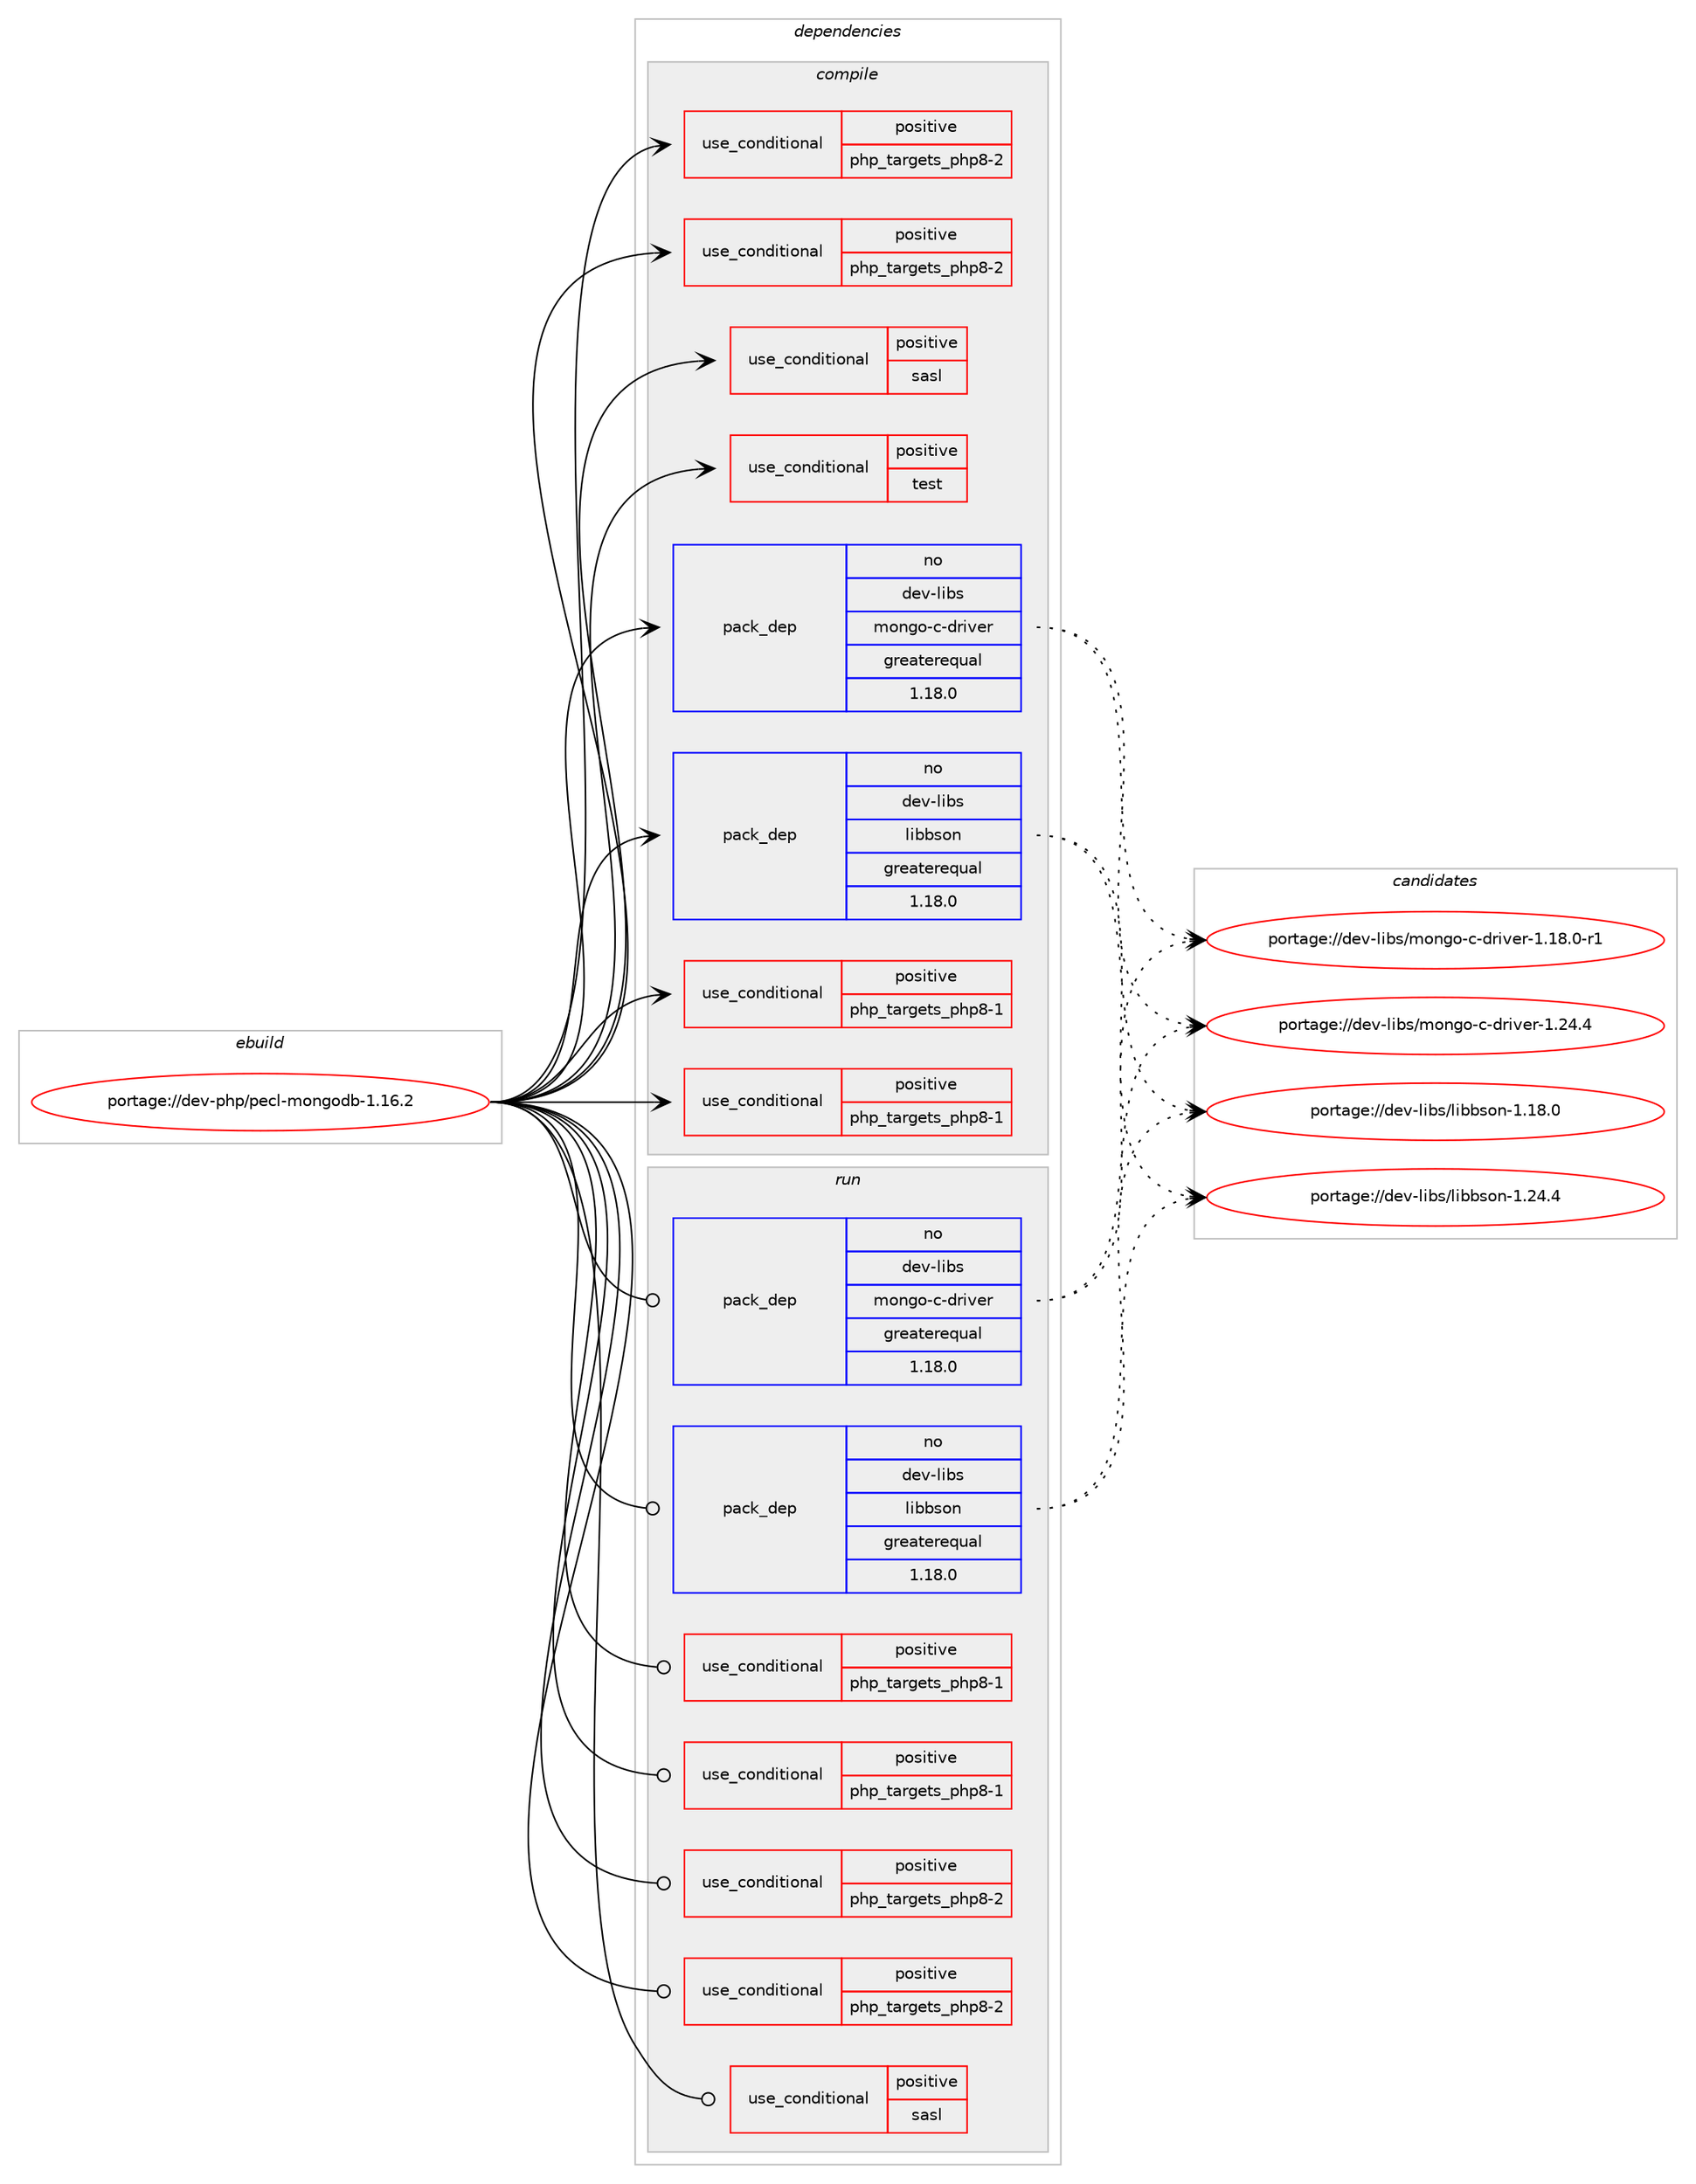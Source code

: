digraph prolog {

# *************
# Graph options
# *************

newrank=true;
concentrate=true;
compound=true;
graph [rankdir=LR,fontname=Helvetica,fontsize=10,ranksep=1.5];#, ranksep=2.5, nodesep=0.2];
edge  [arrowhead=vee];
node  [fontname=Helvetica,fontsize=10];

# **********
# The ebuild
# **********

subgraph cluster_leftcol {
color=gray;
rank=same;
label=<<i>ebuild</i>>;
id [label="portage://dev-php/pecl-mongodb-1.16.2", color=red, width=4, href="../dev-php/pecl-mongodb-1.16.2.svg"];
}

# ****************
# The dependencies
# ****************

subgraph cluster_midcol {
color=gray;
label=<<i>dependencies</i>>;
subgraph cluster_compile {
fillcolor="#eeeeee";
style=filled;
label=<<i>compile</i>>;
subgraph cond29389 {
dependency70338 [label=<<TABLE BORDER="0" CELLBORDER="1" CELLSPACING="0" CELLPADDING="4"><TR><TD ROWSPAN="3" CELLPADDING="10">use_conditional</TD></TR><TR><TD>positive</TD></TR><TR><TD>php_targets_php8-1</TD></TR></TABLE>>, shape=none, color=red];
# *** BEGIN UNKNOWN DEPENDENCY TYPE (TODO) ***
# dependency70338 -> package_dependency(portage://dev-php/pecl-mongodb-1.16.2,install,no,dev-lang,php,none,[,,],[slot(8.1)],[])
# *** END UNKNOWN DEPENDENCY TYPE (TODO) ***

}
id:e -> dependency70338:w [weight=20,style="solid",arrowhead="vee"];
subgraph cond29390 {
dependency70339 [label=<<TABLE BORDER="0" CELLBORDER="1" CELLSPACING="0" CELLPADDING="4"><TR><TD ROWSPAN="3" CELLPADDING="10">use_conditional</TD></TR><TR><TD>positive</TD></TR><TR><TD>php_targets_php8-1</TD></TR></TABLE>>, shape=none, color=red];
# *** BEGIN UNKNOWN DEPENDENCY TYPE (TODO) ***
# dependency70339 -> package_dependency(portage://dev-php/pecl-mongodb-1.16.2,install,no,dev-lang,php,none,[,,],[slot(8.1)],[use(enable(ssl),none),use(enable(zlib),none)])
# *** END UNKNOWN DEPENDENCY TYPE (TODO) ***

}
id:e -> dependency70339:w [weight=20,style="solid",arrowhead="vee"];
subgraph cond29391 {
dependency70340 [label=<<TABLE BORDER="0" CELLBORDER="1" CELLSPACING="0" CELLPADDING="4"><TR><TD ROWSPAN="3" CELLPADDING="10">use_conditional</TD></TR><TR><TD>positive</TD></TR><TR><TD>php_targets_php8-2</TD></TR></TABLE>>, shape=none, color=red];
# *** BEGIN UNKNOWN DEPENDENCY TYPE (TODO) ***
# dependency70340 -> package_dependency(portage://dev-php/pecl-mongodb-1.16.2,install,no,dev-lang,php,none,[,,],[slot(8.2)],[])
# *** END UNKNOWN DEPENDENCY TYPE (TODO) ***

}
id:e -> dependency70340:w [weight=20,style="solid",arrowhead="vee"];
subgraph cond29392 {
dependency70341 [label=<<TABLE BORDER="0" CELLBORDER="1" CELLSPACING="0" CELLPADDING="4"><TR><TD ROWSPAN="3" CELLPADDING="10">use_conditional</TD></TR><TR><TD>positive</TD></TR><TR><TD>php_targets_php8-2</TD></TR></TABLE>>, shape=none, color=red];
# *** BEGIN UNKNOWN DEPENDENCY TYPE (TODO) ***
# dependency70341 -> package_dependency(portage://dev-php/pecl-mongodb-1.16.2,install,no,dev-lang,php,none,[,,],[slot(8.2)],[use(enable(ssl),none),use(enable(zlib),none)])
# *** END UNKNOWN DEPENDENCY TYPE (TODO) ***

}
id:e -> dependency70341:w [weight=20,style="solid",arrowhead="vee"];
subgraph cond29393 {
dependency70342 [label=<<TABLE BORDER="0" CELLBORDER="1" CELLSPACING="0" CELLPADDING="4"><TR><TD ROWSPAN="3" CELLPADDING="10">use_conditional</TD></TR><TR><TD>positive</TD></TR><TR><TD>sasl</TD></TR></TABLE>>, shape=none, color=red];
# *** BEGIN UNKNOWN DEPENDENCY TYPE (TODO) ***
# dependency70342 -> package_dependency(portage://dev-php/pecl-mongodb-1.16.2,install,no,dev-libs,cyrus-sasl,none,[,,],[],[])
# *** END UNKNOWN DEPENDENCY TYPE (TODO) ***

}
id:e -> dependency70342:w [weight=20,style="solid",arrowhead="vee"];
subgraph cond29394 {
dependency70343 [label=<<TABLE BORDER="0" CELLBORDER="1" CELLSPACING="0" CELLPADDING="4"><TR><TD ROWSPAN="3" CELLPADDING="10">use_conditional</TD></TR><TR><TD>positive</TD></TR><TR><TD>test</TD></TR></TABLE>>, shape=none, color=red];
# *** BEGIN UNKNOWN DEPENDENCY TYPE (TODO) ***
# dependency70343 -> package_dependency(portage://dev-php/pecl-mongodb-1.16.2,install,no,dev-db,mongodb,none,[,,],[],[])
# *** END UNKNOWN DEPENDENCY TYPE (TODO) ***

}
id:e -> dependency70343:w [weight=20,style="solid",arrowhead="vee"];
subgraph pack39743 {
dependency70344 [label=<<TABLE BORDER="0" CELLBORDER="1" CELLSPACING="0" CELLPADDING="4" WIDTH="220"><TR><TD ROWSPAN="6" CELLPADDING="30">pack_dep</TD></TR><TR><TD WIDTH="110">no</TD></TR><TR><TD>dev-libs</TD></TR><TR><TD>libbson</TD></TR><TR><TD>greaterequal</TD></TR><TR><TD>1.18.0</TD></TR></TABLE>>, shape=none, color=blue];
}
id:e -> dependency70344:w [weight=20,style="solid",arrowhead="vee"];
subgraph pack39744 {
dependency70345 [label=<<TABLE BORDER="0" CELLBORDER="1" CELLSPACING="0" CELLPADDING="4" WIDTH="220"><TR><TD ROWSPAN="6" CELLPADDING="30">pack_dep</TD></TR><TR><TD WIDTH="110">no</TD></TR><TR><TD>dev-libs</TD></TR><TR><TD>mongo-c-driver</TD></TR><TR><TD>greaterequal</TD></TR><TR><TD>1.18.0</TD></TR></TABLE>>, shape=none, color=blue];
}
id:e -> dependency70345:w [weight=20,style="solid",arrowhead="vee"];
# *** BEGIN UNKNOWN DEPENDENCY TYPE (TODO) ***
# id -> package_dependency(portage://dev-php/pecl-mongodb-1.16.2,install,no,dev-libs,openssl,none,[,,],any_same_slot,[])
# *** END UNKNOWN DEPENDENCY TYPE (TODO) ***

}
subgraph cluster_compileandrun {
fillcolor="#eeeeee";
style=filled;
label=<<i>compile and run</i>>;
}
subgraph cluster_run {
fillcolor="#eeeeee";
style=filled;
label=<<i>run</i>>;
subgraph cond29395 {
dependency70346 [label=<<TABLE BORDER="0" CELLBORDER="1" CELLSPACING="0" CELLPADDING="4"><TR><TD ROWSPAN="3" CELLPADDING="10">use_conditional</TD></TR><TR><TD>positive</TD></TR><TR><TD>php_targets_php8-1</TD></TR></TABLE>>, shape=none, color=red];
# *** BEGIN UNKNOWN DEPENDENCY TYPE (TODO) ***
# dependency70346 -> package_dependency(portage://dev-php/pecl-mongodb-1.16.2,run,no,dev-lang,php,none,[,,],[slot(8.1)],[])
# *** END UNKNOWN DEPENDENCY TYPE (TODO) ***

}
id:e -> dependency70346:w [weight=20,style="solid",arrowhead="odot"];
subgraph cond29396 {
dependency70347 [label=<<TABLE BORDER="0" CELLBORDER="1" CELLSPACING="0" CELLPADDING="4"><TR><TD ROWSPAN="3" CELLPADDING="10">use_conditional</TD></TR><TR><TD>positive</TD></TR><TR><TD>php_targets_php8-1</TD></TR></TABLE>>, shape=none, color=red];
# *** BEGIN UNKNOWN DEPENDENCY TYPE (TODO) ***
# dependency70347 -> package_dependency(portage://dev-php/pecl-mongodb-1.16.2,run,no,dev-lang,php,none,[,,],[slot(8.1)],[use(enable(ssl),none),use(enable(zlib),none)])
# *** END UNKNOWN DEPENDENCY TYPE (TODO) ***

}
id:e -> dependency70347:w [weight=20,style="solid",arrowhead="odot"];
subgraph cond29397 {
dependency70348 [label=<<TABLE BORDER="0" CELLBORDER="1" CELLSPACING="0" CELLPADDING="4"><TR><TD ROWSPAN="3" CELLPADDING="10">use_conditional</TD></TR><TR><TD>positive</TD></TR><TR><TD>php_targets_php8-2</TD></TR></TABLE>>, shape=none, color=red];
# *** BEGIN UNKNOWN DEPENDENCY TYPE (TODO) ***
# dependency70348 -> package_dependency(portage://dev-php/pecl-mongodb-1.16.2,run,no,dev-lang,php,none,[,,],[slot(8.2)],[])
# *** END UNKNOWN DEPENDENCY TYPE (TODO) ***

}
id:e -> dependency70348:w [weight=20,style="solid",arrowhead="odot"];
subgraph cond29398 {
dependency70349 [label=<<TABLE BORDER="0" CELLBORDER="1" CELLSPACING="0" CELLPADDING="4"><TR><TD ROWSPAN="3" CELLPADDING="10">use_conditional</TD></TR><TR><TD>positive</TD></TR><TR><TD>php_targets_php8-2</TD></TR></TABLE>>, shape=none, color=red];
# *** BEGIN UNKNOWN DEPENDENCY TYPE (TODO) ***
# dependency70349 -> package_dependency(portage://dev-php/pecl-mongodb-1.16.2,run,no,dev-lang,php,none,[,,],[slot(8.2)],[use(enable(ssl),none),use(enable(zlib),none)])
# *** END UNKNOWN DEPENDENCY TYPE (TODO) ***

}
id:e -> dependency70349:w [weight=20,style="solid",arrowhead="odot"];
subgraph cond29399 {
dependency70350 [label=<<TABLE BORDER="0" CELLBORDER="1" CELLSPACING="0" CELLPADDING="4"><TR><TD ROWSPAN="3" CELLPADDING="10">use_conditional</TD></TR><TR><TD>positive</TD></TR><TR><TD>sasl</TD></TR></TABLE>>, shape=none, color=red];
# *** BEGIN UNKNOWN DEPENDENCY TYPE (TODO) ***
# dependency70350 -> package_dependency(portage://dev-php/pecl-mongodb-1.16.2,run,no,dev-libs,cyrus-sasl,none,[,,],[],[])
# *** END UNKNOWN DEPENDENCY TYPE (TODO) ***

}
id:e -> dependency70350:w [weight=20,style="solid",arrowhead="odot"];
subgraph pack39745 {
dependency70351 [label=<<TABLE BORDER="0" CELLBORDER="1" CELLSPACING="0" CELLPADDING="4" WIDTH="220"><TR><TD ROWSPAN="6" CELLPADDING="30">pack_dep</TD></TR><TR><TD WIDTH="110">no</TD></TR><TR><TD>dev-libs</TD></TR><TR><TD>libbson</TD></TR><TR><TD>greaterequal</TD></TR><TR><TD>1.18.0</TD></TR></TABLE>>, shape=none, color=blue];
}
id:e -> dependency70351:w [weight=20,style="solid",arrowhead="odot"];
subgraph pack39746 {
dependency70352 [label=<<TABLE BORDER="0" CELLBORDER="1" CELLSPACING="0" CELLPADDING="4" WIDTH="220"><TR><TD ROWSPAN="6" CELLPADDING="30">pack_dep</TD></TR><TR><TD WIDTH="110">no</TD></TR><TR><TD>dev-libs</TD></TR><TR><TD>mongo-c-driver</TD></TR><TR><TD>greaterequal</TD></TR><TR><TD>1.18.0</TD></TR></TABLE>>, shape=none, color=blue];
}
id:e -> dependency70352:w [weight=20,style="solid",arrowhead="odot"];
# *** BEGIN UNKNOWN DEPENDENCY TYPE (TODO) ***
# id -> package_dependency(portage://dev-php/pecl-mongodb-1.16.2,run,no,dev-libs,openssl,none,[,,],any_same_slot,[])
# *** END UNKNOWN DEPENDENCY TYPE (TODO) ***

}
}

# **************
# The candidates
# **************

subgraph cluster_choices {
rank=same;
color=gray;
label=<<i>candidates</i>>;

subgraph choice39743 {
color=black;
nodesep=1;
choice100101118451081059811547108105989811511111045494649564648 [label="portage://dev-libs/libbson-1.18.0", color=red, width=4,href="../dev-libs/libbson-1.18.0.svg"];
choice100101118451081059811547108105989811511111045494650524652 [label="portage://dev-libs/libbson-1.24.4", color=red, width=4,href="../dev-libs/libbson-1.24.4.svg"];
dependency70344:e -> choice100101118451081059811547108105989811511111045494649564648:w [style=dotted,weight="100"];
dependency70344:e -> choice100101118451081059811547108105989811511111045494650524652:w [style=dotted,weight="100"];
}
subgraph choice39744 {
color=black;
nodesep=1;
choice100101118451081059811547109111110103111459945100114105118101114454946495646484511449 [label="portage://dev-libs/mongo-c-driver-1.18.0-r1", color=red, width=4,href="../dev-libs/mongo-c-driver-1.18.0-r1.svg"];
choice10010111845108105981154710911111010311145994510011410511810111445494650524652 [label="portage://dev-libs/mongo-c-driver-1.24.4", color=red, width=4,href="../dev-libs/mongo-c-driver-1.24.4.svg"];
dependency70345:e -> choice100101118451081059811547109111110103111459945100114105118101114454946495646484511449:w [style=dotted,weight="100"];
dependency70345:e -> choice10010111845108105981154710911111010311145994510011410511810111445494650524652:w [style=dotted,weight="100"];
}
subgraph choice39745 {
color=black;
nodesep=1;
choice100101118451081059811547108105989811511111045494649564648 [label="portage://dev-libs/libbson-1.18.0", color=red, width=4,href="../dev-libs/libbson-1.18.0.svg"];
choice100101118451081059811547108105989811511111045494650524652 [label="portage://dev-libs/libbson-1.24.4", color=red, width=4,href="../dev-libs/libbson-1.24.4.svg"];
dependency70351:e -> choice100101118451081059811547108105989811511111045494649564648:w [style=dotted,weight="100"];
dependency70351:e -> choice100101118451081059811547108105989811511111045494650524652:w [style=dotted,weight="100"];
}
subgraph choice39746 {
color=black;
nodesep=1;
choice100101118451081059811547109111110103111459945100114105118101114454946495646484511449 [label="portage://dev-libs/mongo-c-driver-1.18.0-r1", color=red, width=4,href="../dev-libs/mongo-c-driver-1.18.0-r1.svg"];
choice10010111845108105981154710911111010311145994510011410511810111445494650524652 [label="portage://dev-libs/mongo-c-driver-1.24.4", color=red, width=4,href="../dev-libs/mongo-c-driver-1.24.4.svg"];
dependency70352:e -> choice100101118451081059811547109111110103111459945100114105118101114454946495646484511449:w [style=dotted,weight="100"];
dependency70352:e -> choice10010111845108105981154710911111010311145994510011410511810111445494650524652:w [style=dotted,weight="100"];
}
}

}
